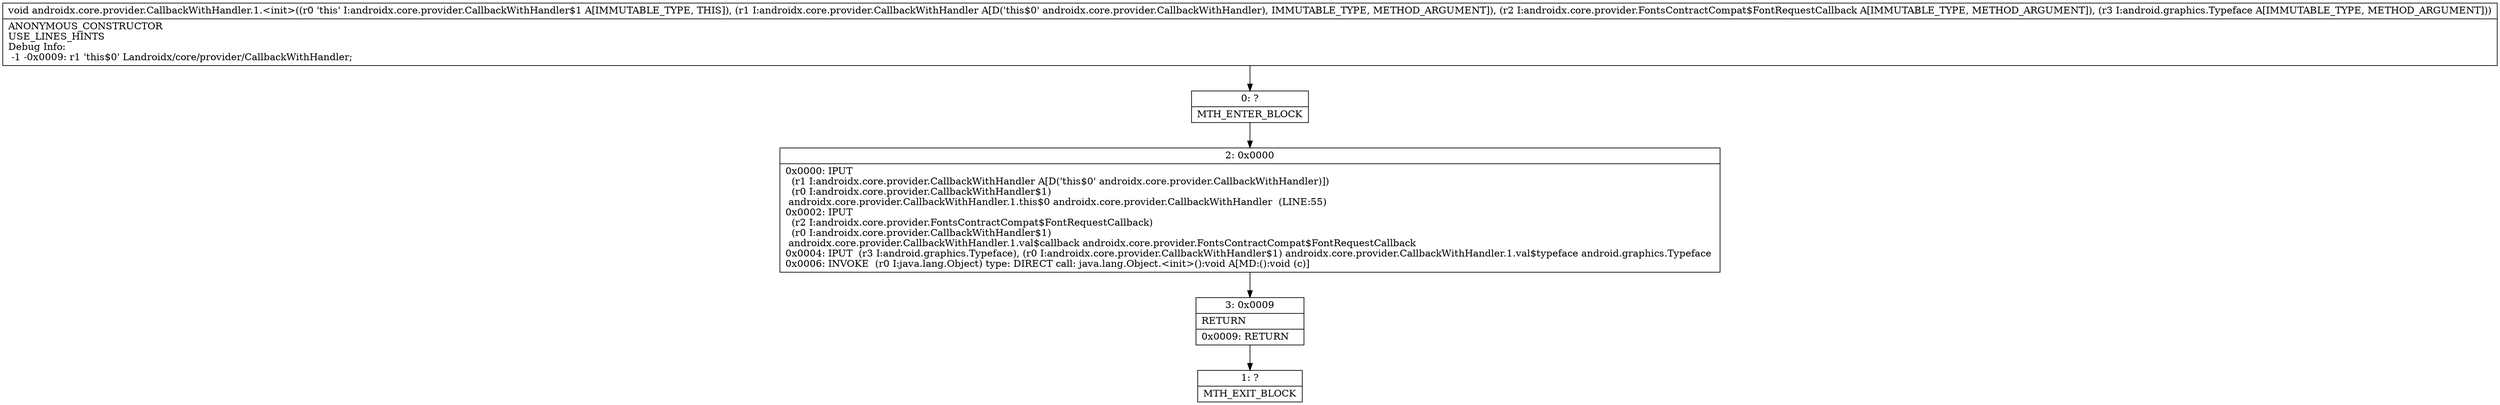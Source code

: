 digraph "CFG forandroidx.core.provider.CallbackWithHandler.1.\<init\>(Landroidx\/core\/provider\/CallbackWithHandler;Landroidx\/core\/provider\/FontsContractCompat$FontRequestCallback;Landroid\/graphics\/Typeface;)V" {
Node_0 [shape=record,label="{0\:\ ?|MTH_ENTER_BLOCK\l}"];
Node_2 [shape=record,label="{2\:\ 0x0000|0x0000: IPUT  \l  (r1 I:androidx.core.provider.CallbackWithHandler A[D('this$0' androidx.core.provider.CallbackWithHandler)])\l  (r0 I:androidx.core.provider.CallbackWithHandler$1)\l androidx.core.provider.CallbackWithHandler.1.this$0 androidx.core.provider.CallbackWithHandler  (LINE:55)\l0x0002: IPUT  \l  (r2 I:androidx.core.provider.FontsContractCompat$FontRequestCallback)\l  (r0 I:androidx.core.provider.CallbackWithHandler$1)\l androidx.core.provider.CallbackWithHandler.1.val$callback androidx.core.provider.FontsContractCompat$FontRequestCallback \l0x0004: IPUT  (r3 I:android.graphics.Typeface), (r0 I:androidx.core.provider.CallbackWithHandler$1) androidx.core.provider.CallbackWithHandler.1.val$typeface android.graphics.Typeface \l0x0006: INVOKE  (r0 I:java.lang.Object) type: DIRECT call: java.lang.Object.\<init\>():void A[MD:():void (c)]\l}"];
Node_3 [shape=record,label="{3\:\ 0x0009|RETURN\l|0x0009: RETURN   \l}"];
Node_1 [shape=record,label="{1\:\ ?|MTH_EXIT_BLOCK\l}"];
MethodNode[shape=record,label="{void androidx.core.provider.CallbackWithHandler.1.\<init\>((r0 'this' I:androidx.core.provider.CallbackWithHandler$1 A[IMMUTABLE_TYPE, THIS]), (r1 I:androidx.core.provider.CallbackWithHandler A[D('this$0' androidx.core.provider.CallbackWithHandler), IMMUTABLE_TYPE, METHOD_ARGUMENT]), (r2 I:androidx.core.provider.FontsContractCompat$FontRequestCallback A[IMMUTABLE_TYPE, METHOD_ARGUMENT]), (r3 I:android.graphics.Typeface A[IMMUTABLE_TYPE, METHOD_ARGUMENT]))  | ANONYMOUS_CONSTRUCTOR\lUSE_LINES_HINTS\lDebug Info:\l  \-1 \-0x0009: r1 'this$0' Landroidx\/core\/provider\/CallbackWithHandler;\l}"];
MethodNode -> Node_0;Node_0 -> Node_2;
Node_2 -> Node_3;
Node_3 -> Node_1;
}

